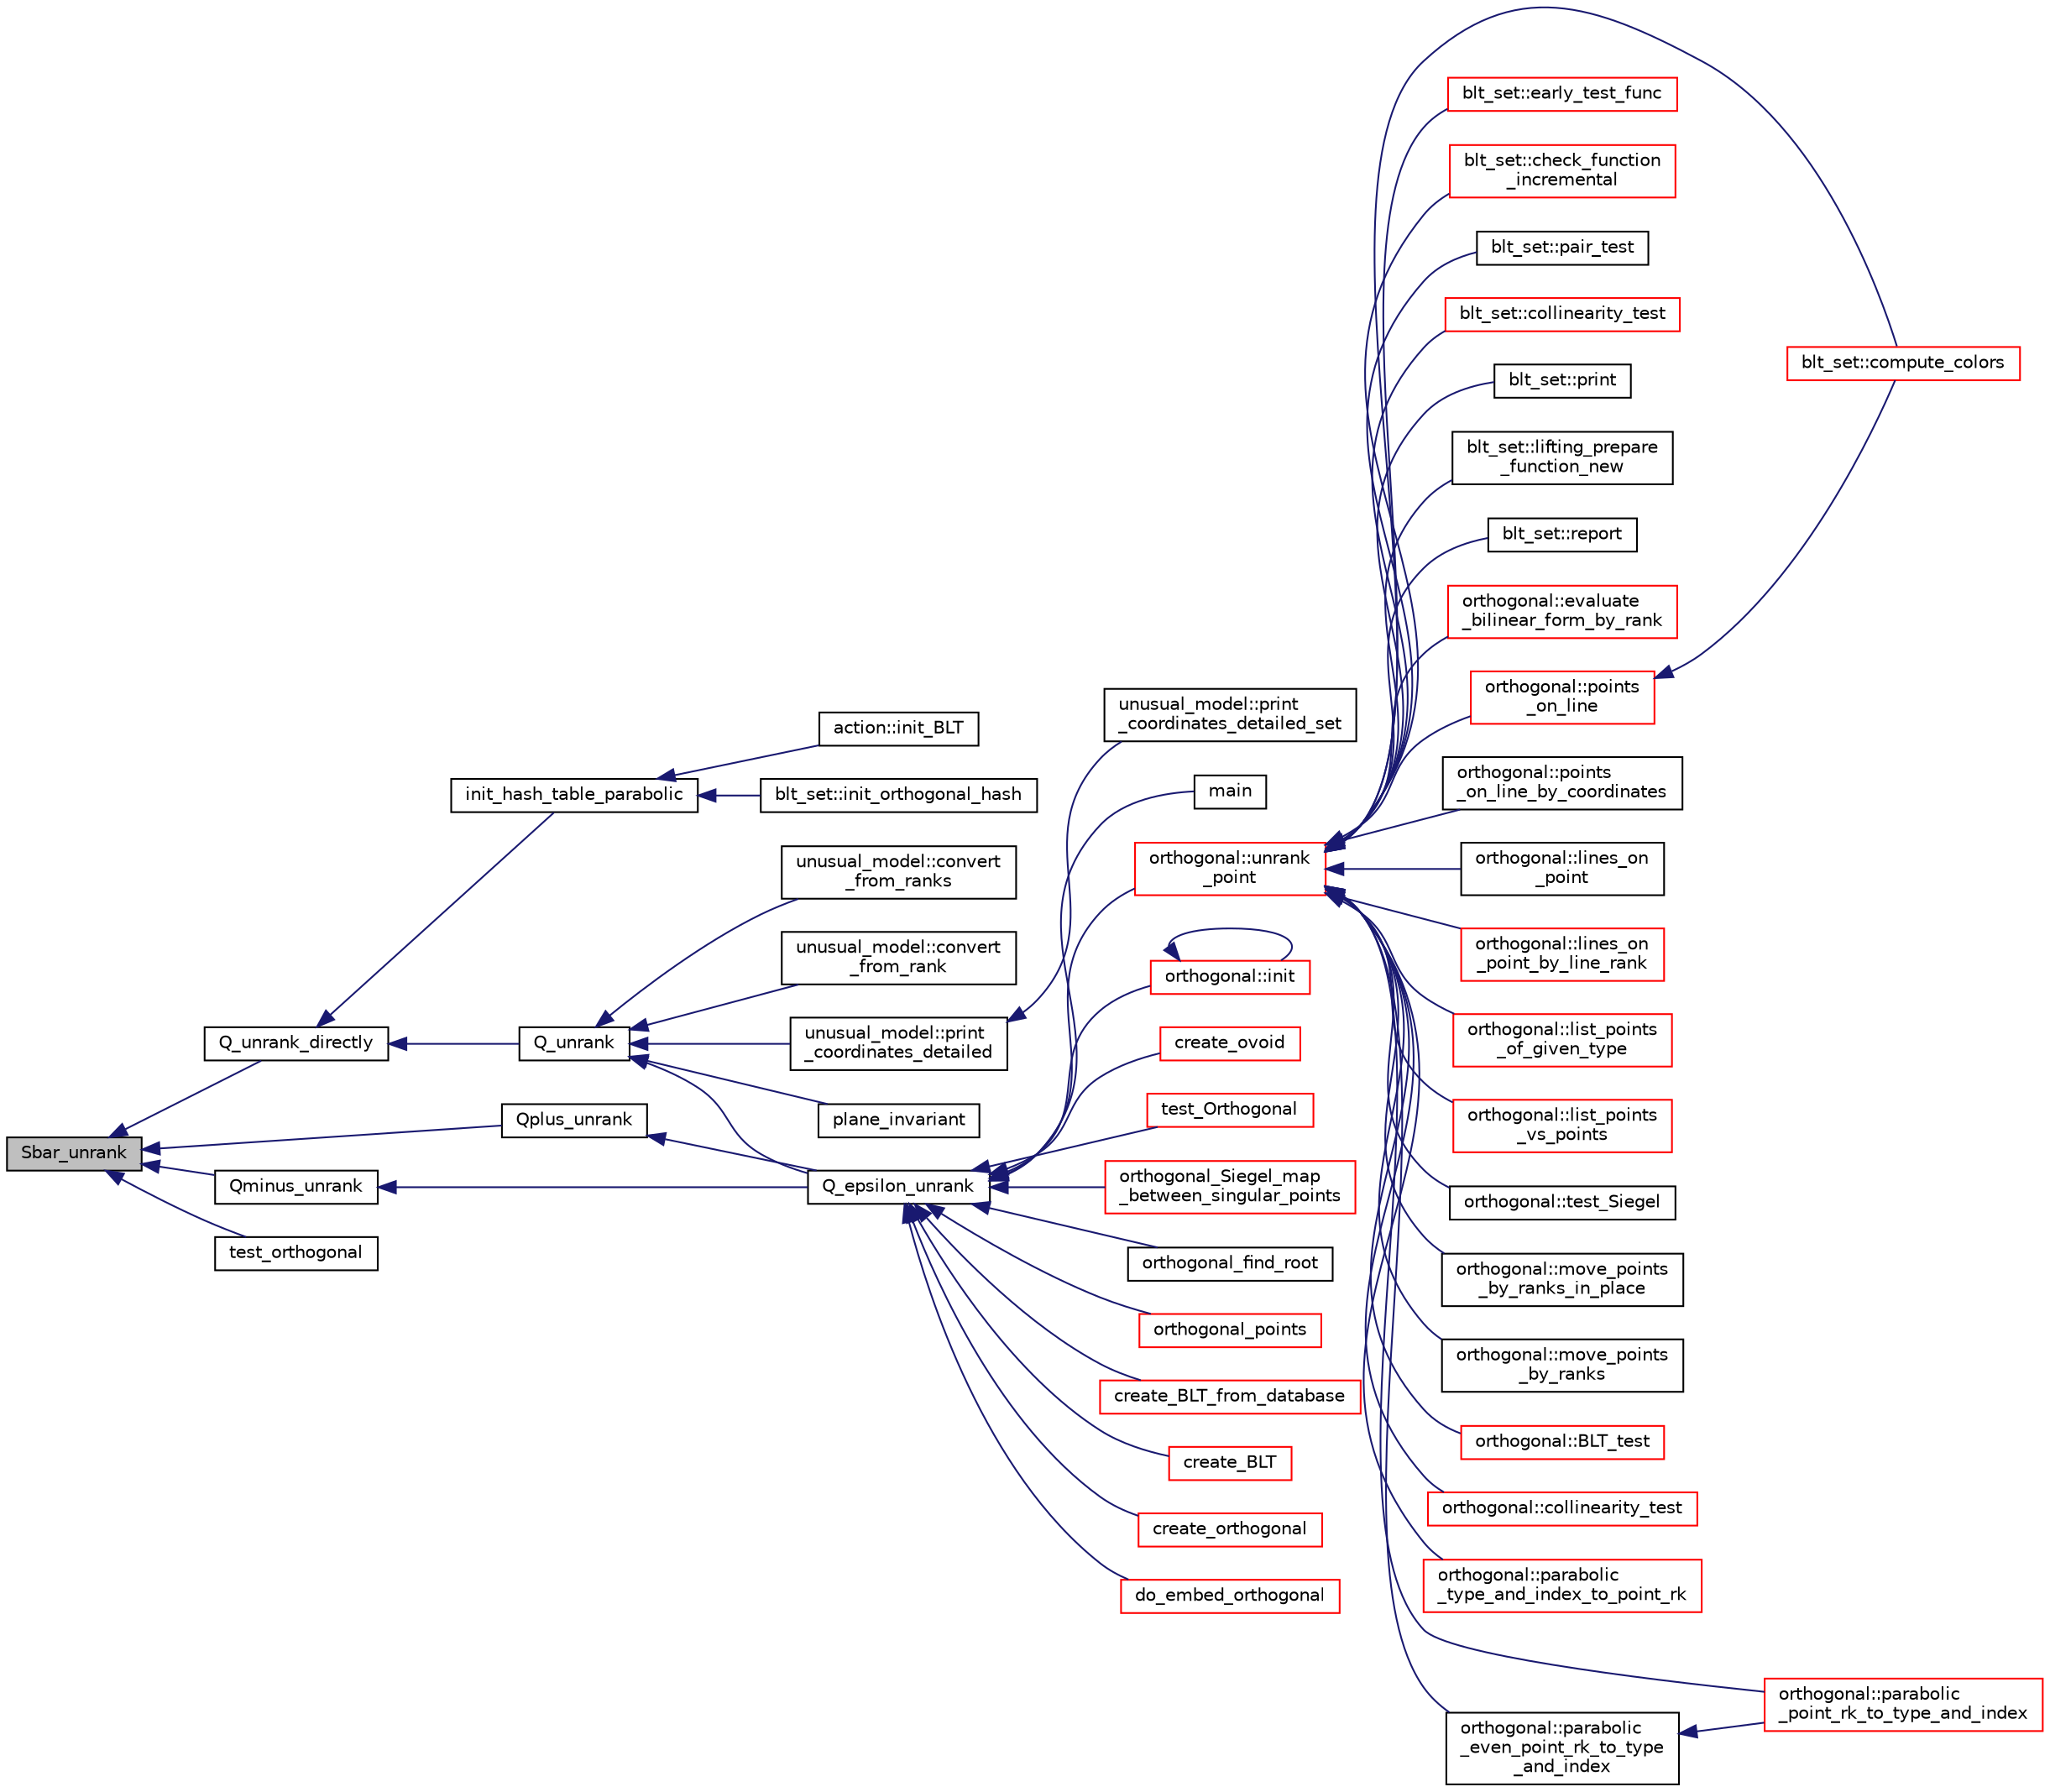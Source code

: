 digraph "Sbar_unrank"
{
  edge [fontname="Helvetica",fontsize="10",labelfontname="Helvetica",labelfontsize="10"];
  node [fontname="Helvetica",fontsize="10",shape=record];
  rankdir="LR";
  Node13315 [label="Sbar_unrank",height=0.2,width=0.4,color="black", fillcolor="grey75", style="filled", fontcolor="black"];
  Node13315 -> Node13316 [dir="back",color="midnightblue",fontsize="10",style="solid",fontname="Helvetica"];
  Node13316 [label="Q_unrank_directly",height=0.2,width=0.4,color="black", fillcolor="white", style="filled",URL="$db/da0/lib_2foundations_2geometry_2orthogonal__points_8_c.html#a105e7e72249e78fcf0785c69099d90ce"];
  Node13316 -> Node13317 [dir="back",color="midnightblue",fontsize="10",style="solid",fontname="Helvetica"];
  Node13317 [label="init_hash_table_parabolic",height=0.2,width=0.4,color="black", fillcolor="white", style="filled",URL="$db/da0/lib_2foundations_2geometry_2orthogonal__points_8_c.html#ac0501667678e59124c88842414489011"];
  Node13317 -> Node13318 [dir="back",color="midnightblue",fontsize="10",style="solid",fontname="Helvetica"];
  Node13318 [label="blt_set::init_orthogonal_hash",height=0.2,width=0.4,color="black", fillcolor="white", style="filled",URL="$d1/d3d/classblt__set.html#ad8a73370e16f2adf30172c3159ca8a74"];
  Node13317 -> Node13319 [dir="back",color="midnightblue",fontsize="10",style="solid",fontname="Helvetica"];
  Node13319 [label="action::init_BLT",height=0.2,width=0.4,color="black", fillcolor="white", style="filled",URL="$d2/d86/classaction.html#a0d33ca0ebe7467b984c3058520e02a0c"];
  Node13316 -> Node13320 [dir="back",color="midnightblue",fontsize="10",style="solid",fontname="Helvetica"];
  Node13320 [label="Q_unrank",height=0.2,width=0.4,color="black", fillcolor="white", style="filled",URL="$db/da0/lib_2foundations_2geometry_2orthogonal__points_8_c.html#a6d02923d5b54ef796934e753e6f5b65b"];
  Node13320 -> Node13321 [dir="back",color="midnightblue",fontsize="10",style="solid",fontname="Helvetica"];
  Node13321 [label="Q_epsilon_unrank",height=0.2,width=0.4,color="black", fillcolor="white", style="filled",URL="$db/da0/lib_2foundations_2geometry_2orthogonal__points_8_c.html#af162c4d30d4a6528299e37551c353e7b"];
  Node13321 -> Node13322 [dir="back",color="midnightblue",fontsize="10",style="solid",fontname="Helvetica"];
  Node13322 [label="main",height=0.2,width=0.4,color="black", fillcolor="white", style="filled",URL="$d1/d15/apps_2combinatorics_2orthogonal_8_c.html#a3c04138a5bfe5d72780bb7e82a18e627"];
  Node13321 -> Node13323 [dir="back",color="midnightblue",fontsize="10",style="solid",fontname="Helvetica"];
  Node13323 [label="orthogonal::unrank\l_point",height=0.2,width=0.4,color="red", fillcolor="white", style="filled",URL="$d7/daa/classorthogonal.html#ab655117100f7c66c19817b84ac5ac0a0"];
  Node13323 -> Node13324 [dir="back",color="midnightblue",fontsize="10",style="solid",fontname="Helvetica"];
  Node13324 [label="blt_set::compute_colors",height=0.2,width=0.4,color="red", fillcolor="white", style="filled",URL="$d1/d3d/classblt__set.html#a6629b3a1a50c0f2736034abaea6f7d63"];
  Node13323 -> Node13328 [dir="back",color="midnightblue",fontsize="10",style="solid",fontname="Helvetica"];
  Node13328 [label="blt_set::early_test_func",height=0.2,width=0.4,color="red", fillcolor="white", style="filled",URL="$d1/d3d/classblt__set.html#ae13ce00db0bbbf0a157ee02a3aaea3c7"];
  Node13323 -> Node13350 [dir="back",color="midnightblue",fontsize="10",style="solid",fontname="Helvetica"];
  Node13350 [label="blt_set::check_function\l_incremental",height=0.2,width=0.4,color="red", fillcolor="white", style="filled",URL="$d1/d3d/classblt__set.html#ae898e6318ef4382066d94f50196b9b81"];
  Node13323 -> Node13353 [dir="back",color="midnightblue",fontsize="10",style="solid",fontname="Helvetica"];
  Node13353 [label="blt_set::pair_test",height=0.2,width=0.4,color="black", fillcolor="white", style="filled",URL="$d1/d3d/classblt__set.html#a010e746fd6fc5a539cec27bced4ff477"];
  Node13323 -> Node13354 [dir="back",color="midnightblue",fontsize="10",style="solid",fontname="Helvetica"];
  Node13354 [label="blt_set::collinearity_test",height=0.2,width=0.4,color="red", fillcolor="white", style="filled",URL="$d1/d3d/classblt__set.html#a6031271267004d6f16cb6b59f9c31ec2"];
  Node13323 -> Node13356 [dir="back",color="midnightblue",fontsize="10",style="solid",fontname="Helvetica"];
  Node13356 [label="blt_set::print",height=0.2,width=0.4,color="black", fillcolor="white", style="filled",URL="$d1/d3d/classblt__set.html#a9d3e3ea3bb297022cc23c02d4233bb8b"];
  Node13323 -> Node13357 [dir="back",color="midnightblue",fontsize="10",style="solid",fontname="Helvetica"];
  Node13357 [label="blt_set::lifting_prepare\l_function_new",height=0.2,width=0.4,color="black", fillcolor="white", style="filled",URL="$d1/d3d/classblt__set.html#a1314b7c0a3b78ba54c0f61a397d8afce"];
  Node13323 -> Node13358 [dir="back",color="midnightblue",fontsize="10",style="solid",fontname="Helvetica"];
  Node13358 [label="blt_set::report",height=0.2,width=0.4,color="black", fillcolor="white", style="filled",URL="$d1/d3d/classblt__set.html#a6b19f88bd2b92ebfba7e7c362eb9065c"];
  Node13323 -> Node13359 [dir="back",color="midnightblue",fontsize="10",style="solid",fontname="Helvetica"];
  Node13359 [label="orthogonal::evaluate\l_bilinear_form_by_rank",height=0.2,width=0.4,color="red", fillcolor="white", style="filled",URL="$d7/daa/classorthogonal.html#ab4f6117f55f6fbd0fb2bd8b4c8d981bf"];
  Node13323 -> Node13387 [dir="back",color="midnightblue",fontsize="10",style="solid",fontname="Helvetica"];
  Node13387 [label="orthogonal::points\l_on_line",height=0.2,width=0.4,color="red", fillcolor="white", style="filled",URL="$d7/daa/classorthogonal.html#afe1cc564902cc557d4d4d2ff85ee6839"];
  Node13387 -> Node13324 [dir="back",color="midnightblue",fontsize="10",style="solid",fontname="Helvetica"];
  Node13323 -> Node13433 [dir="back",color="midnightblue",fontsize="10",style="solid",fontname="Helvetica"];
  Node13433 [label="orthogonal::points\l_on_line_by_coordinates",height=0.2,width=0.4,color="black", fillcolor="white", style="filled",URL="$d7/daa/classorthogonal.html#a50fb1aa349d159551e82075f1f5f788d"];
  Node13323 -> Node13434 [dir="back",color="midnightblue",fontsize="10",style="solid",fontname="Helvetica"];
  Node13434 [label="orthogonal::lines_on\l_point",height=0.2,width=0.4,color="black", fillcolor="white", style="filled",URL="$d7/daa/classorthogonal.html#aa3249c7fddbc156af817fb274e41c914"];
  Node13323 -> Node13435 [dir="back",color="midnightblue",fontsize="10",style="solid",fontname="Helvetica"];
  Node13435 [label="orthogonal::lines_on\l_point_by_line_rank",height=0.2,width=0.4,color="red", fillcolor="white", style="filled",URL="$d7/daa/classorthogonal.html#adc21874b6da3cd3585c704994fb538aa"];
  Node13323 -> Node13455 [dir="back",color="midnightblue",fontsize="10",style="solid",fontname="Helvetica"];
  Node13455 [label="orthogonal::list_points\l_of_given_type",height=0.2,width=0.4,color="red", fillcolor="white", style="filled",URL="$d7/daa/classorthogonal.html#a80ded28f55a2191d5a5ec5fe9ee1a4c7"];
  Node13323 -> Node13461 [dir="back",color="midnightblue",fontsize="10",style="solid",fontname="Helvetica"];
  Node13461 [label="orthogonal::list_points\l_vs_points",height=0.2,width=0.4,color="red", fillcolor="white", style="filled",URL="$d7/daa/classorthogonal.html#a80258158dfa1470b42e9036b07c7dfbb"];
  Node13323 -> Node13463 [dir="back",color="midnightblue",fontsize="10",style="solid",fontname="Helvetica"];
  Node13463 [label="orthogonal::test_Siegel",height=0.2,width=0.4,color="black", fillcolor="white", style="filled",URL="$d7/daa/classorthogonal.html#ad6d248c572d92abe41416065addd4a69"];
  Node13323 -> Node13464 [dir="back",color="midnightblue",fontsize="10",style="solid",fontname="Helvetica"];
  Node13464 [label="orthogonal::move_points\l_by_ranks_in_place",height=0.2,width=0.4,color="black", fillcolor="white", style="filled",URL="$d7/daa/classorthogonal.html#a82fac7f7528e41392b5fe89860d4204d"];
  Node13323 -> Node13465 [dir="back",color="midnightblue",fontsize="10",style="solid",fontname="Helvetica"];
  Node13465 [label="orthogonal::move_points\l_by_ranks",height=0.2,width=0.4,color="black", fillcolor="white", style="filled",URL="$d7/daa/classorthogonal.html#a6b1b57c7b6114d7d51c9375fe5014b22"];
  Node13323 -> Node13466 [dir="back",color="midnightblue",fontsize="10",style="solid",fontname="Helvetica"];
  Node13466 [label="orthogonal::BLT_test",height=0.2,width=0.4,color="red", fillcolor="white", style="filled",URL="$d7/daa/classorthogonal.html#a019329f3f04ea9accbca7f7816183f6a"];
  Node13323 -> Node13468 [dir="back",color="midnightblue",fontsize="10",style="solid",fontname="Helvetica"];
  Node13468 [label="orthogonal::collinearity_test",height=0.2,width=0.4,color="red", fillcolor="white", style="filled",URL="$d7/daa/classorthogonal.html#a36b9dba38fbbecaedbf32ee298aafa32"];
  Node13323 -> Node13469 [dir="back",color="midnightblue",fontsize="10",style="solid",fontname="Helvetica"];
  Node13469 [label="orthogonal::parabolic\l_type_and_index_to_point_rk",height=0.2,width=0.4,color="red", fillcolor="white", style="filled",URL="$d7/daa/classorthogonal.html#a67c316cf01b382762e6ac372f522d106"];
  Node13323 -> Node13696 [dir="back",color="midnightblue",fontsize="10",style="solid",fontname="Helvetica"];
  Node13696 [label="orthogonal::parabolic\l_point_rk_to_type_and_index",height=0.2,width=0.4,color="red", fillcolor="white", style="filled",URL="$d7/daa/classorthogonal.html#aadca2791fa70e971edf85858b725502d"];
  Node13323 -> Node13701 [dir="back",color="midnightblue",fontsize="10",style="solid",fontname="Helvetica"];
  Node13701 [label="orthogonal::parabolic\l_even_point_rk_to_type\l_and_index",height=0.2,width=0.4,color="black", fillcolor="white", style="filled",URL="$d7/daa/classorthogonal.html#ad0db009032dfb3899928cfc7d14fd6e6"];
  Node13701 -> Node13696 [dir="back",color="midnightblue",fontsize="10",style="solid",fontname="Helvetica"];
  Node13321 -> Node13457 [dir="back",color="midnightblue",fontsize="10",style="solid",fontname="Helvetica"];
  Node13457 [label="orthogonal::init",height=0.2,width=0.4,color="red", fillcolor="white", style="filled",URL="$d7/daa/classorthogonal.html#a8bd53ba30f34ac50889503f0f3ef6deb"];
  Node13457 -> Node13457 [dir="back",color="midnightblue",fontsize="10",style="solid",fontname="Helvetica"];
  Node13321 -> Node13761 [dir="back",color="midnightblue",fontsize="10",style="solid",fontname="Helvetica"];
  Node13761 [label="create_ovoid",height=0.2,width=0.4,color="red", fillcolor="white", style="filled",URL="$d9/dbf/projective__space_2ovoid_8_c.html#a812088e2c64cb8a0834e9eacae4b92a6"];
  Node13321 -> Node13763 [dir="back",color="midnightblue",fontsize="10",style="solid",fontname="Helvetica"];
  Node13763 [label="test_Orthogonal",height=0.2,width=0.4,color="red", fillcolor="white", style="filled",URL="$db/da0/lib_2foundations_2geometry_2orthogonal__points_8_c.html#a071f90f8a33649e2d4a8f5c9a401a4f4"];
  Node13321 -> Node13764 [dir="back",color="midnightblue",fontsize="10",style="solid",fontname="Helvetica"];
  Node13764 [label="orthogonal_Siegel_map\l_between_singular_points",height=0.2,width=0.4,color="red", fillcolor="white", style="filled",URL="$db/da0/lib_2foundations_2geometry_2orthogonal__points_8_c.html#a2c6c42534b7915aacd84bb9725488fa9"];
  Node13321 -> Node13766 [dir="back",color="midnightblue",fontsize="10",style="solid",fontname="Helvetica"];
  Node13766 [label="orthogonal_find_root",height=0.2,width=0.4,color="black", fillcolor="white", style="filled",URL="$db/da0/lib_2foundations_2geometry_2orthogonal__points_8_c.html#a6c7b16f839dc3e1ee95f61a37139c8a0"];
  Node13321 -> Node13767 [dir="back",color="midnightblue",fontsize="10",style="solid",fontname="Helvetica"];
  Node13767 [label="orthogonal_points",height=0.2,width=0.4,color="red", fillcolor="white", style="filled",URL="$d7/d83/points_8_c.html#a2a86a595e599aecd619f0046595252e4"];
  Node13321 -> Node13769 [dir="back",color="midnightblue",fontsize="10",style="solid",fontname="Helvetica"];
  Node13769 [label="create_BLT_from_database",height=0.2,width=0.4,color="red", fillcolor="white", style="filled",URL="$d4/d67/geometry_8h.html#a15bdf4e24e26757ef7b2e16f06afd1e6"];
  Node13321 -> Node13771 [dir="back",color="midnightblue",fontsize="10",style="solid",fontname="Helvetica"];
  Node13771 [label="create_BLT",height=0.2,width=0.4,color="red", fillcolor="white", style="filled",URL="$d4/d67/geometry_8h.html#a5a6f4081a90668e2e95f8e4886d241d9"];
  Node13321 -> Node13772 [dir="back",color="midnightblue",fontsize="10",style="solid",fontname="Helvetica"];
  Node13772 [label="create_orthogonal",height=0.2,width=0.4,color="red", fillcolor="white", style="filled",URL="$d4/d67/geometry_8h.html#af56e0787251ddb889edb236e423aff02"];
  Node13321 -> Node13773 [dir="back",color="midnightblue",fontsize="10",style="solid",fontname="Helvetica"];
  Node13773 [label="do_embed_orthogonal",height=0.2,width=0.4,color="red", fillcolor="white", style="filled",URL="$d4/d67/geometry_8h.html#a7b472fe7f4332da48b2e47e2370cf338"];
  Node13320 -> Node13775 [dir="back",color="midnightblue",fontsize="10",style="solid",fontname="Helvetica"];
  Node13775 [label="plane_invariant",height=0.2,width=0.4,color="black", fillcolor="white", style="filled",URL="$d4/d67/geometry_8h.html#a8cf23c42f17766e6ae13094522b91f19"];
  Node13320 -> Node13776 [dir="back",color="midnightblue",fontsize="10",style="solid",fontname="Helvetica"];
  Node13776 [label="unusual_model::convert\l_from_ranks",height=0.2,width=0.4,color="black", fillcolor="white", style="filled",URL="$dc/d50/classunusual__model.html#affe6f50031dfc606a0dca7ff5e26cc14"];
  Node13320 -> Node13777 [dir="back",color="midnightblue",fontsize="10",style="solid",fontname="Helvetica"];
  Node13777 [label="unusual_model::convert\l_from_rank",height=0.2,width=0.4,color="black", fillcolor="white", style="filled",URL="$dc/d50/classunusual__model.html#a54cf56041ed1ebe0517a2a4005932249"];
  Node13320 -> Node13778 [dir="back",color="midnightblue",fontsize="10",style="solid",fontname="Helvetica"];
  Node13778 [label="unusual_model::print\l_coordinates_detailed",height=0.2,width=0.4,color="black", fillcolor="white", style="filled",URL="$dc/d50/classunusual__model.html#a0c4ba0e0f35a1220693020cf318e9f75"];
  Node13778 -> Node13779 [dir="back",color="midnightblue",fontsize="10",style="solid",fontname="Helvetica"];
  Node13779 [label="unusual_model::print\l_coordinates_detailed_set",height=0.2,width=0.4,color="black", fillcolor="white", style="filled",URL="$dc/d50/classunusual__model.html#a42a0d371727666bc006fc29d804c8d56"];
  Node13315 -> Node13780 [dir="back",color="midnightblue",fontsize="10",style="solid",fontname="Helvetica"];
  Node13780 [label="Qplus_unrank",height=0.2,width=0.4,color="black", fillcolor="white", style="filled",URL="$db/da0/lib_2foundations_2geometry_2orthogonal__points_8_c.html#ad50512edd586919700e033744b4a03c8"];
  Node13780 -> Node13321 [dir="back",color="midnightblue",fontsize="10",style="solid",fontname="Helvetica"];
  Node13315 -> Node13781 [dir="back",color="midnightblue",fontsize="10",style="solid",fontname="Helvetica"];
  Node13781 [label="Qminus_unrank",height=0.2,width=0.4,color="black", fillcolor="white", style="filled",URL="$db/da0/lib_2foundations_2geometry_2orthogonal__points_8_c.html#ac2dd18f435ab479095b836a483c12c7d"];
  Node13781 -> Node13321 [dir="back",color="midnightblue",fontsize="10",style="solid",fontname="Helvetica"];
  Node13315 -> Node13782 [dir="back",color="midnightblue",fontsize="10",style="solid",fontname="Helvetica"];
  Node13782 [label="test_orthogonal",height=0.2,width=0.4,color="black", fillcolor="white", style="filled",URL="$db/da0/lib_2foundations_2geometry_2orthogonal__points_8_c.html#ac991de424f12f1e96291c9df540caf16"];
}
